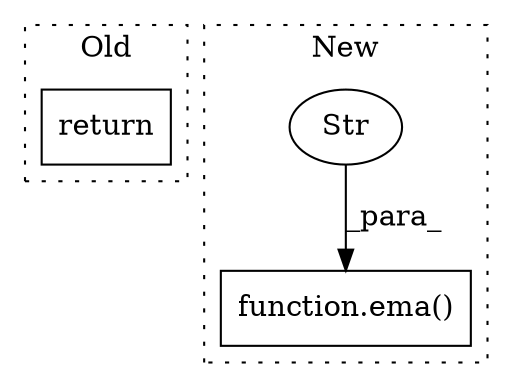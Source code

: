 digraph G {
subgraph cluster0 {
1 [label="return" a="93" s="3255" l="7" shape="box"];
label = "Old";
style="dotted";
}
subgraph cluster1 {
2 [label="function.ema()" a="75" s="2309,2381" l="4,1" shape="box"];
3 [label="Str" a="66" s="2379" l="2" shape="ellipse"];
label = "New";
style="dotted";
}
3 -> 2 [label="_para_"];
}